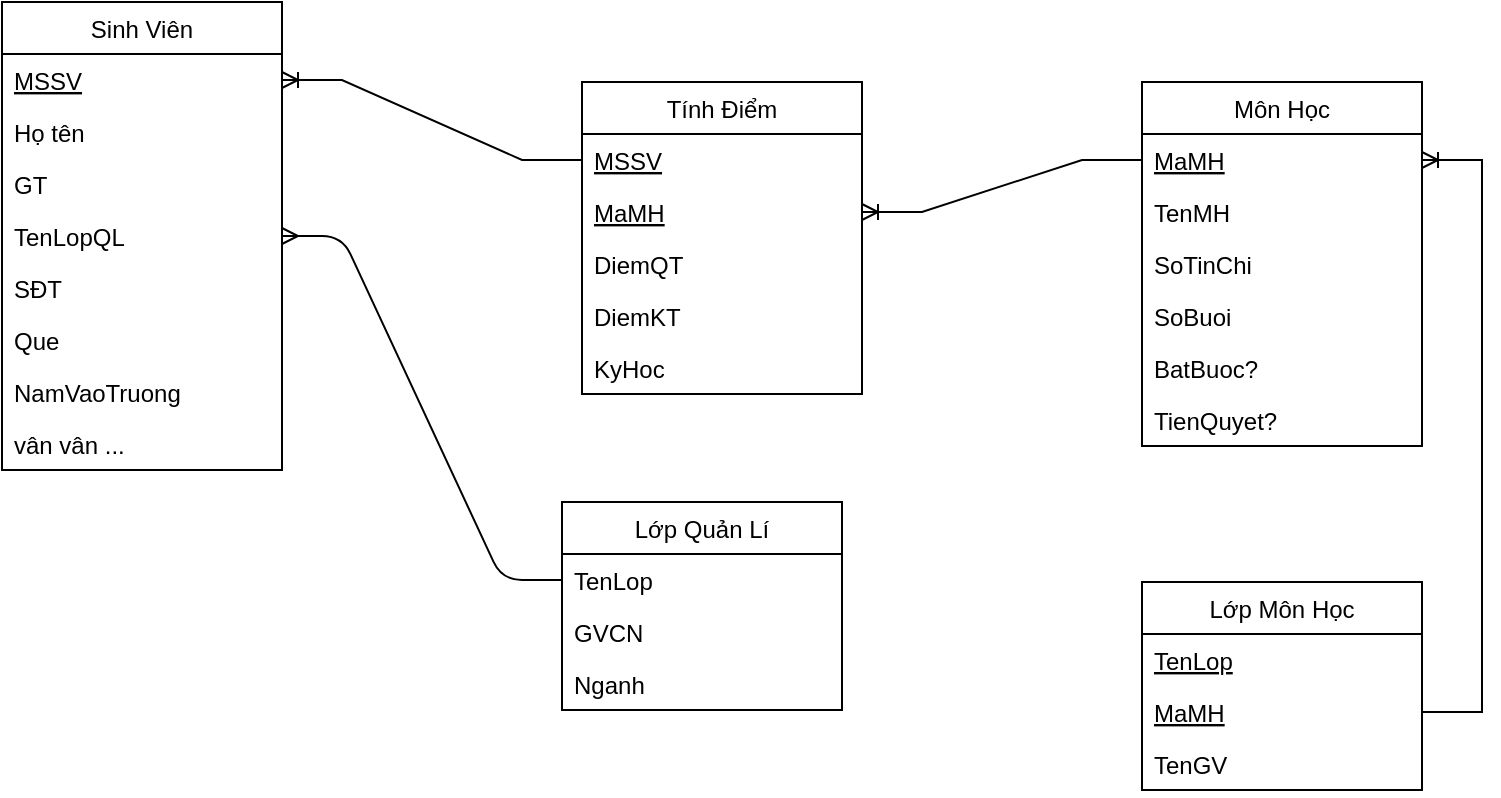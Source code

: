 <mxfile>
    <diagram name="Trang-1" id="7KZQL4ENXUOv1kDnoI2B">
        <mxGraphModel dx="1072" dy="488" grid="1" gridSize="10" guides="1" tooltips="1" connect="1" arrows="1" fold="1" page="0" pageScale="1" pageWidth="827" pageHeight="1169" math="0" shadow="0">
            <root>
                <mxCell id="0"/>
                <mxCell id="1" parent="0"/>
                <mxCell id="niEJjyyX8v_fRxoUt1wK-23" value="Sinh Viên" style="swimlane;fontStyle=0;childLayout=stackLayout;horizontal=1;startSize=26;fillColor=none;horizontalStack=0;resizeParent=1;resizeParentMax=0;resizeLast=0;collapsible=1;marginBottom=0;" parent="1" vertex="1">
                    <mxGeometry x="40" y="40" width="140" height="234" as="geometry"/>
                </mxCell>
                <mxCell id="niEJjyyX8v_fRxoUt1wK-24" value="MSSV" style="text;strokeColor=none;fillColor=none;align=left;verticalAlign=top;spacingLeft=4;spacingRight=4;overflow=hidden;rotatable=0;points=[[0,0.5],[1,0.5]];portConstraint=eastwest;fontStyle=4" parent="niEJjyyX8v_fRxoUt1wK-23" vertex="1">
                    <mxGeometry y="26" width="140" height="26" as="geometry"/>
                </mxCell>
                <mxCell id="niEJjyyX8v_fRxoUt1wK-25" value="Họ tên" style="text;strokeColor=none;fillColor=none;align=left;verticalAlign=top;spacingLeft=4;spacingRight=4;overflow=hidden;rotatable=0;points=[[0,0.5],[1,0.5]];portConstraint=eastwest;" parent="niEJjyyX8v_fRxoUt1wK-23" vertex="1">
                    <mxGeometry y="52" width="140" height="26" as="geometry"/>
                </mxCell>
                <mxCell id="niEJjyyX8v_fRxoUt1wK-50" value="GT" style="text;strokeColor=none;fillColor=none;align=left;verticalAlign=top;spacingLeft=4;spacingRight=4;overflow=hidden;rotatable=0;points=[[0,0.5],[1,0.5]];portConstraint=eastwest;" parent="niEJjyyX8v_fRxoUt1wK-23" vertex="1">
                    <mxGeometry y="78" width="140" height="26" as="geometry"/>
                </mxCell>
                <mxCell id="niEJjyyX8v_fRxoUt1wK-47" value="TenLopQL" style="text;strokeColor=none;fillColor=none;align=left;verticalAlign=top;spacingLeft=4;spacingRight=4;overflow=hidden;rotatable=0;points=[[0,0.5],[1,0.5]];portConstraint=eastwest;" parent="niEJjyyX8v_fRxoUt1wK-23" vertex="1">
                    <mxGeometry y="104" width="140" height="26" as="geometry"/>
                </mxCell>
                <mxCell id="niEJjyyX8v_fRxoUt1wK-48" value="SĐT" style="text;strokeColor=none;fillColor=none;align=left;verticalAlign=top;spacingLeft=4;spacingRight=4;overflow=hidden;rotatable=0;points=[[0,0.5],[1,0.5]];portConstraint=eastwest;" parent="niEJjyyX8v_fRxoUt1wK-23" vertex="1">
                    <mxGeometry y="130" width="140" height="26" as="geometry"/>
                </mxCell>
                <mxCell id="niEJjyyX8v_fRxoUt1wK-58" value="Que" style="text;strokeColor=none;fillColor=none;align=left;verticalAlign=top;spacingLeft=4;spacingRight=4;overflow=hidden;rotatable=0;points=[[0,0.5],[1,0.5]];portConstraint=eastwest;" parent="niEJjyyX8v_fRxoUt1wK-23" vertex="1">
                    <mxGeometry y="156" width="140" height="26" as="geometry"/>
                </mxCell>
                <mxCell id="niEJjyyX8v_fRxoUt1wK-57" value="NamVaoTruong" style="text;strokeColor=none;fillColor=none;align=left;verticalAlign=top;spacingLeft=4;spacingRight=4;overflow=hidden;rotatable=0;points=[[0,0.5],[1,0.5]];portConstraint=eastwest;" parent="niEJjyyX8v_fRxoUt1wK-23" vertex="1">
                    <mxGeometry y="182" width="140" height="26" as="geometry"/>
                </mxCell>
                <mxCell id="niEJjyyX8v_fRxoUt1wK-26" value="vân vân ..." style="text;strokeColor=none;fillColor=none;align=left;verticalAlign=top;spacingLeft=4;spacingRight=4;overflow=hidden;rotatable=0;points=[[0,0.5],[1,0.5]];portConstraint=eastwest;" parent="niEJjyyX8v_fRxoUt1wK-23" vertex="1">
                    <mxGeometry y="208" width="140" height="26" as="geometry"/>
                </mxCell>
                <mxCell id="niEJjyyX8v_fRxoUt1wK-31" value="Tính Điểm" style="swimlane;fontStyle=0;childLayout=stackLayout;horizontal=1;startSize=26;fillColor=none;horizontalStack=0;resizeParent=1;resizeParentMax=0;resizeLast=0;collapsible=1;marginBottom=0;" parent="1" vertex="1">
                    <mxGeometry x="330" y="80" width="140" height="156" as="geometry"/>
                </mxCell>
                <mxCell id="niEJjyyX8v_fRxoUt1wK-32" value="MSSV" style="text;strokeColor=none;fillColor=none;align=left;verticalAlign=top;spacingLeft=4;spacingRight=4;overflow=hidden;rotatable=0;points=[[0,0.5],[1,0.5]];portConstraint=eastwest;fontStyle=4" parent="niEJjyyX8v_fRxoUt1wK-31" vertex="1">
                    <mxGeometry y="26" width="140" height="26" as="geometry"/>
                </mxCell>
                <mxCell id="niEJjyyX8v_fRxoUt1wK-33" value="MaMH" style="text;strokeColor=none;fillColor=none;align=left;verticalAlign=top;spacingLeft=4;spacingRight=4;overflow=hidden;rotatable=0;points=[[0,0.5],[1,0.5]];portConstraint=eastwest;fontStyle=4" parent="niEJjyyX8v_fRxoUt1wK-31" vertex="1">
                    <mxGeometry y="52" width="140" height="26" as="geometry"/>
                </mxCell>
                <mxCell id="niEJjyyX8v_fRxoUt1wK-34" value="DiemQT" style="text;strokeColor=none;fillColor=none;align=left;verticalAlign=top;spacingLeft=4;spacingRight=4;overflow=hidden;rotatable=0;points=[[0,0.5],[1,0.5]];portConstraint=eastwest;" parent="niEJjyyX8v_fRxoUt1wK-31" vertex="1">
                    <mxGeometry y="78" width="140" height="26" as="geometry"/>
                </mxCell>
                <mxCell id="niEJjyyX8v_fRxoUt1wK-53" value="DiemKT" style="text;strokeColor=none;fillColor=none;align=left;verticalAlign=top;spacingLeft=4;spacingRight=4;overflow=hidden;rotatable=0;points=[[0,0.5],[1,0.5]];portConstraint=eastwest;" parent="niEJjyyX8v_fRxoUt1wK-31" vertex="1">
                    <mxGeometry y="104" width="140" height="26" as="geometry"/>
                </mxCell>
                <mxCell id="niEJjyyX8v_fRxoUt1wK-56" value="KyHoc" style="text;strokeColor=none;fillColor=none;align=left;verticalAlign=top;spacingLeft=4;spacingRight=4;overflow=hidden;rotatable=0;points=[[0,0.5],[1,0.5]];portConstraint=eastwest;" parent="niEJjyyX8v_fRxoUt1wK-31" vertex="1">
                    <mxGeometry y="130" width="140" height="26" as="geometry"/>
                </mxCell>
                <mxCell id="niEJjyyX8v_fRxoUt1wK-35" value="Lớp Môn Học" style="swimlane;fontStyle=0;childLayout=stackLayout;horizontal=1;startSize=26;fillColor=none;horizontalStack=0;resizeParent=1;resizeParentMax=0;resizeLast=0;collapsible=1;marginBottom=0;" parent="1" vertex="1">
                    <mxGeometry x="610" y="330" width="140" height="104" as="geometry"/>
                </mxCell>
                <mxCell id="niEJjyyX8v_fRxoUt1wK-36" value="TenLop" style="text;strokeColor=none;fillColor=none;align=left;verticalAlign=top;spacingLeft=4;spacingRight=4;overflow=hidden;rotatable=0;points=[[0,0.5],[1,0.5]];portConstraint=eastwest;fontStyle=4" parent="niEJjyyX8v_fRxoUt1wK-35" vertex="1">
                    <mxGeometry y="26" width="140" height="26" as="geometry"/>
                </mxCell>
                <mxCell id="niEJjyyX8v_fRxoUt1wK-37" value="MaMH" style="text;strokeColor=none;fillColor=none;align=left;verticalAlign=top;spacingLeft=4;spacingRight=4;overflow=hidden;rotatable=0;points=[[0,0.5],[1,0.5]];portConstraint=eastwest;fontStyle=4" parent="niEJjyyX8v_fRxoUt1wK-35" vertex="1">
                    <mxGeometry y="52" width="140" height="26" as="geometry"/>
                </mxCell>
                <mxCell id="niEJjyyX8v_fRxoUt1wK-38" value="TenGV" style="text;strokeColor=none;fillColor=none;align=left;verticalAlign=top;spacingLeft=4;spacingRight=4;overflow=hidden;rotatable=0;points=[[0,0.5],[1,0.5]];portConstraint=eastwest;" parent="niEJjyyX8v_fRxoUt1wK-35" vertex="1">
                    <mxGeometry y="78" width="140" height="26" as="geometry"/>
                </mxCell>
                <mxCell id="niEJjyyX8v_fRxoUt1wK-39" value="Môn Học" style="swimlane;fontStyle=0;childLayout=stackLayout;horizontal=1;startSize=26;fillColor=none;horizontalStack=0;resizeParent=1;resizeParentMax=0;resizeLast=0;collapsible=1;marginBottom=0;" parent="1" vertex="1">
                    <mxGeometry x="610" y="80" width="140" height="182" as="geometry"/>
                </mxCell>
                <mxCell id="niEJjyyX8v_fRxoUt1wK-40" value="MaMH" style="text;strokeColor=none;fillColor=none;align=left;verticalAlign=top;spacingLeft=4;spacingRight=4;overflow=hidden;rotatable=0;points=[[0,0.5],[1,0.5]];portConstraint=eastwest;fontStyle=4" parent="niEJjyyX8v_fRxoUt1wK-39" vertex="1">
                    <mxGeometry y="26" width="140" height="26" as="geometry"/>
                </mxCell>
                <mxCell id="niEJjyyX8v_fRxoUt1wK-41" value="TenMH" style="text;strokeColor=none;fillColor=none;align=left;verticalAlign=top;spacingLeft=4;spacingRight=4;overflow=hidden;rotatable=0;points=[[0,0.5],[1,0.5]];portConstraint=eastwest;" parent="niEJjyyX8v_fRxoUt1wK-39" vertex="1">
                    <mxGeometry y="52" width="140" height="26" as="geometry"/>
                </mxCell>
                <mxCell id="niEJjyyX8v_fRxoUt1wK-42" value="SoTinChi" style="text;strokeColor=none;fillColor=none;align=left;verticalAlign=top;spacingLeft=4;spacingRight=4;overflow=hidden;rotatable=0;points=[[0,0.5],[1,0.5]];portConstraint=eastwest;" parent="niEJjyyX8v_fRxoUt1wK-39" vertex="1">
                    <mxGeometry y="78" width="140" height="26" as="geometry"/>
                </mxCell>
                <mxCell id="3" value="SoBuoi" style="text;strokeColor=none;fillColor=none;align=left;verticalAlign=top;spacingLeft=4;spacingRight=4;overflow=hidden;rotatable=0;points=[[0,0.5],[1,0.5]];portConstraint=eastwest;fontStyle=0" parent="niEJjyyX8v_fRxoUt1wK-39" vertex="1">
                    <mxGeometry y="104" width="140" height="26" as="geometry"/>
                </mxCell>
                <mxCell id="4" value="BatBuoc?" style="text;strokeColor=none;fillColor=none;align=left;verticalAlign=top;spacingLeft=4;spacingRight=4;overflow=hidden;rotatable=0;points=[[0,0.5],[1,0.5]];portConstraint=eastwest;fontStyle=0" parent="niEJjyyX8v_fRxoUt1wK-39" vertex="1">
                    <mxGeometry y="130" width="140" height="26" as="geometry"/>
                </mxCell>
                <mxCell id="2" value="TienQuyet?" style="text;strokeColor=none;fillColor=none;align=left;verticalAlign=top;spacingLeft=4;spacingRight=4;overflow=hidden;rotatable=0;points=[[0,0.5],[1,0.5]];portConstraint=eastwest;fontStyle=0" parent="niEJjyyX8v_fRxoUt1wK-39" vertex="1">
                    <mxGeometry y="156" width="140" height="26" as="geometry"/>
                </mxCell>
                <mxCell id="niEJjyyX8v_fRxoUt1wK-51" value="" style="edgeStyle=entityRelationEdgeStyle;fontSize=12;html=1;endArrow=ERoneToMany;rounded=0;entryX=1;entryY=0.5;entryDx=0;entryDy=0;exitX=0;exitY=0.5;exitDx=0;exitDy=0;" parent="1" source="niEJjyyX8v_fRxoUt1wK-32" target="niEJjyyX8v_fRxoUt1wK-24" edge="1">
                    <mxGeometry width="100" height="100" relative="1" as="geometry">
                        <mxPoint x="350" y="330" as="sourcePoint"/>
                        <mxPoint x="450" y="230" as="targetPoint"/>
                    </mxGeometry>
                </mxCell>
                <mxCell id="niEJjyyX8v_fRxoUt1wK-52" value="" style="edgeStyle=entityRelationEdgeStyle;fontSize=12;html=1;endArrow=ERoneToMany;rounded=0;entryX=1;entryY=0.5;entryDx=0;entryDy=0;exitX=0;exitY=0.5;exitDx=0;exitDy=0;" parent="1" source="niEJjyyX8v_fRxoUt1wK-40" target="niEJjyyX8v_fRxoUt1wK-33" edge="1">
                    <mxGeometry width="100" height="100" relative="1" as="geometry">
                        <mxPoint x="340" y="129" as="sourcePoint"/>
                        <mxPoint x="190" y="89" as="targetPoint"/>
                    </mxGeometry>
                </mxCell>
                <mxCell id="niEJjyyX8v_fRxoUt1wK-55" value="" style="edgeStyle=entityRelationEdgeStyle;fontSize=12;html=1;endArrow=ERoneToMany;rounded=0;entryX=1;entryY=0.5;entryDx=0;entryDy=0;exitX=1;exitY=0.5;exitDx=0;exitDy=0;" parent="1" source="niEJjyyX8v_fRxoUt1wK-37" target="niEJjyyX8v_fRxoUt1wK-40" edge="1">
                    <mxGeometry width="100" height="100" relative="1" as="geometry">
                        <mxPoint x="630" y="139" as="sourcePoint"/>
                        <mxPoint x="490" y="165" as="targetPoint"/>
                    </mxGeometry>
                </mxCell>
                <mxCell id="5" value="Lớp Quản Lí" style="swimlane;fontStyle=0;childLayout=stackLayout;horizontal=1;startSize=26;fillColor=none;horizontalStack=0;resizeParent=1;resizeParentMax=0;resizeLast=0;collapsible=1;marginBottom=0;" vertex="1" parent="1">
                    <mxGeometry x="320" y="290" width="140" height="104" as="geometry"/>
                </mxCell>
                <mxCell id="11" value="TenLop" style="text;strokeColor=none;fillColor=none;align=left;verticalAlign=top;spacingLeft=4;spacingRight=4;overflow=hidden;rotatable=0;points=[[0,0.5],[1,0.5]];portConstraint=eastwest;" vertex="1" parent="5">
                    <mxGeometry y="26" width="140" height="26" as="geometry"/>
                </mxCell>
                <mxCell id="10" value="GVCN" style="text;strokeColor=none;fillColor=none;align=left;verticalAlign=top;spacingLeft=4;spacingRight=4;overflow=hidden;rotatable=0;points=[[0,0.5],[1,0.5]];portConstraint=eastwest;" vertex="1" parent="5">
                    <mxGeometry y="52" width="140" height="26" as="geometry"/>
                </mxCell>
                <mxCell id="12" value="Nganh" style="text;strokeColor=none;fillColor=none;align=left;verticalAlign=top;spacingLeft=4;spacingRight=4;overflow=hidden;rotatable=0;points=[[0,0.5],[1,0.5]];portConstraint=eastwest;" vertex="1" parent="5">
                    <mxGeometry y="78" width="140" height="26" as="geometry"/>
                </mxCell>
                <mxCell id="13" value="" style="edgeStyle=entityRelationEdgeStyle;fontSize=12;endArrow=ERmany;exitX=0;exitY=0.5;exitDx=0;exitDy=0;" edge="1" parent="1" source="11" target="niEJjyyX8v_fRxoUt1wK-47">
                    <mxGeometry width="100" height="100" relative="1" as="geometry">
                        <mxPoint x="500" y="300" as="sourcePoint"/>
                        <mxPoint x="600" y="200" as="targetPoint"/>
                    </mxGeometry>
                </mxCell>
            </root>
        </mxGraphModel>
    </diagram>
</mxfile>